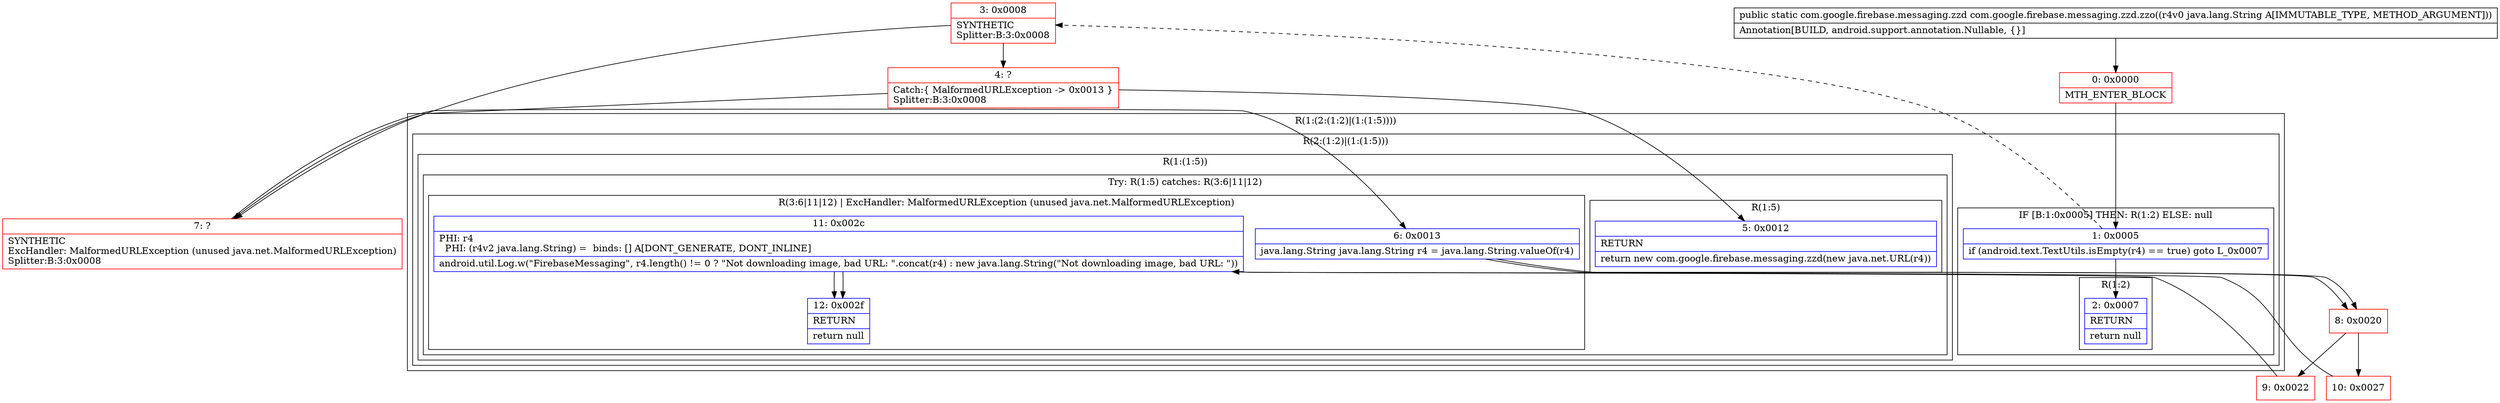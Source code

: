 digraph "CFG forcom.google.firebase.messaging.zzd.zzo(Ljava\/lang\/String;)Lcom\/google\/firebase\/messaging\/zzd;" {
subgraph cluster_Region_1470947208 {
label = "R(1:(2:(1:2)|(1:(1:5))))";
node [shape=record,color=blue];
subgraph cluster_Region_2041332228 {
label = "R(2:(1:2)|(1:(1:5)))";
node [shape=record,color=blue];
subgraph cluster_IfRegion_577727063 {
label = "IF [B:1:0x0005] THEN: R(1:2) ELSE: null";
node [shape=record,color=blue];
Node_1 [shape=record,label="{1\:\ 0x0005|if (android.text.TextUtils.isEmpty(r4) == true) goto L_0x0007\l}"];
subgraph cluster_Region_1180496257 {
label = "R(1:2)";
node [shape=record,color=blue];
Node_2 [shape=record,label="{2\:\ 0x0007|RETURN\l|return null\l}"];
}
}
subgraph cluster_Region_2000500317 {
label = "R(1:(1:5))";
node [shape=record,color=blue];
subgraph cluster_TryCatchRegion_1822090972 {
label = "Try: R(1:5) catches: R(3:6|11|12)";
node [shape=record,color=blue];
subgraph cluster_Region_905839818 {
label = "R(1:5)";
node [shape=record,color=blue];
Node_5 [shape=record,label="{5\:\ 0x0012|RETURN\l|return new com.google.firebase.messaging.zzd(new java.net.URL(r4))\l}"];
}
subgraph cluster_Region_1583060743 {
label = "R(3:6|11|12) | ExcHandler: MalformedURLException (unused java.net.MalformedURLException)\l";
node [shape=record,color=blue];
Node_6 [shape=record,label="{6\:\ 0x0013|java.lang.String java.lang.String r4 = java.lang.String.valueOf(r4)\l}"];
Node_11 [shape=record,label="{11\:\ 0x002c|PHI: r4 \l  PHI: (r4v2 java.lang.String) =  binds: [] A[DONT_GENERATE, DONT_INLINE]\l|android.util.Log.w(\"FirebaseMessaging\", r4.length() != 0 ? \"Not downloading image, bad URL: \".concat(r4) : new java.lang.String(\"Not downloading image, bad URL: \"))\l}"];
Node_12 [shape=record,label="{12\:\ 0x002f|RETURN\l|return null\l}"];
}
}
}
}
}
subgraph cluster_Region_1583060743 {
label = "R(3:6|11|12) | ExcHandler: MalformedURLException (unused java.net.MalformedURLException)\l";
node [shape=record,color=blue];
Node_6 [shape=record,label="{6\:\ 0x0013|java.lang.String java.lang.String r4 = java.lang.String.valueOf(r4)\l}"];
Node_11 [shape=record,label="{11\:\ 0x002c|PHI: r4 \l  PHI: (r4v2 java.lang.String) =  binds: [] A[DONT_GENERATE, DONT_INLINE]\l|android.util.Log.w(\"FirebaseMessaging\", r4.length() != 0 ? \"Not downloading image, bad URL: \".concat(r4) : new java.lang.String(\"Not downloading image, bad URL: \"))\l}"];
Node_12 [shape=record,label="{12\:\ 0x002f|RETURN\l|return null\l}"];
}
Node_0 [shape=record,color=red,label="{0\:\ 0x0000|MTH_ENTER_BLOCK\l}"];
Node_3 [shape=record,color=red,label="{3\:\ 0x0008|SYNTHETIC\lSplitter:B:3:0x0008\l}"];
Node_4 [shape=record,color=red,label="{4\:\ ?|Catch:\{ MalformedURLException \-\> 0x0013 \}\lSplitter:B:3:0x0008\l}"];
Node_7 [shape=record,color=red,label="{7\:\ ?|SYNTHETIC\lExcHandler: MalformedURLException (unused java.net.MalformedURLException)\lSplitter:B:3:0x0008\l}"];
Node_8 [shape=record,color=red,label="{8\:\ 0x0020}"];
Node_9 [shape=record,color=red,label="{9\:\ 0x0022}"];
Node_10 [shape=record,color=red,label="{10\:\ 0x0027}"];
MethodNode[shape=record,label="{public static com.google.firebase.messaging.zzd com.google.firebase.messaging.zzd.zzo((r4v0 java.lang.String A[IMMUTABLE_TYPE, METHOD_ARGUMENT]))  | Annotation[BUILD, android.support.annotation.Nullable, \{\}]\l}"];
MethodNode -> Node_0;
Node_1 -> Node_2;
Node_1 -> Node_3[style=dashed];
Node_6 -> Node_8;
Node_11 -> Node_12;
Node_6 -> Node_8;
Node_11 -> Node_12;
Node_0 -> Node_1;
Node_3 -> Node_4;
Node_3 -> Node_7;
Node_4 -> Node_5;
Node_4 -> Node_7;
Node_7 -> Node_6;
Node_8 -> Node_9;
Node_8 -> Node_10;
Node_9 -> Node_11;
Node_10 -> Node_11;
}

